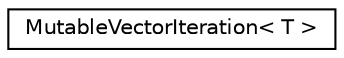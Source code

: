 digraph "Graphical Class Hierarchy"
{
 // LATEX_PDF_SIZE
  edge [fontname="Helvetica",fontsize="10",labelfontname="Helvetica",labelfontsize="10"];
  node [fontname="Helvetica",fontsize="10",shape=record];
  rankdir="LR";
  Node0 [label="MutableVectorIteration\< T \>",height=0.2,width=0.4,color="black", fillcolor="white", style="filled",URL="$structutil_1_1_mutable_vector_iteration.html",tooltip=" "];
}
